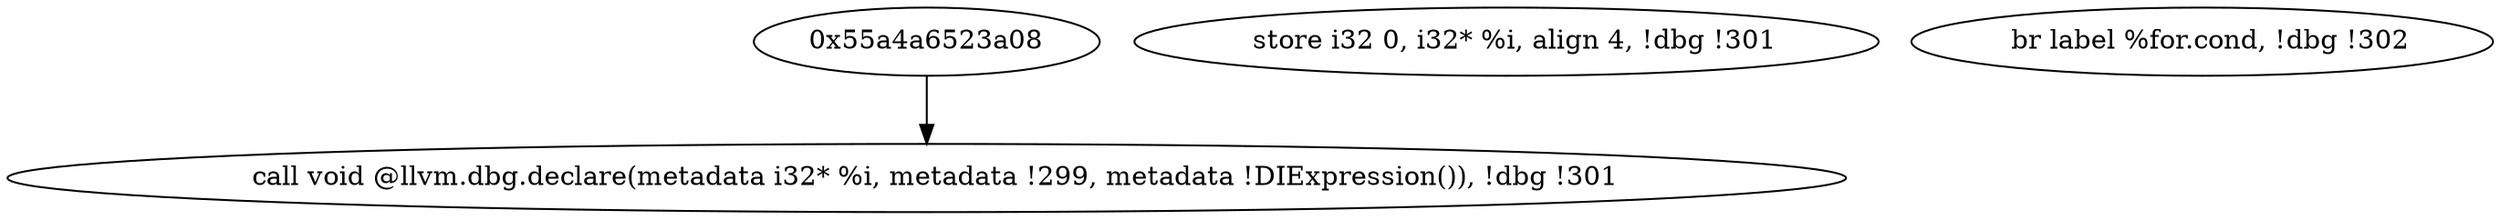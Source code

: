 digraph DDG {
  "0x55a4a64ff5e0" [label="  call void @llvm.dbg.declare(metadata i32* %i, metadata !299, metadata !DIExpression()), !dbg !301"];
  "0x55a4a65118b0" [label="  store i32 0, i32* %i, align 4, !dbg !301"];
  "0x55a4a6511920" [label="  br label %for.cond, !dbg !302"];
  "0x55a4a6523a08" -> "0x55a4a64ff5e0";
}
